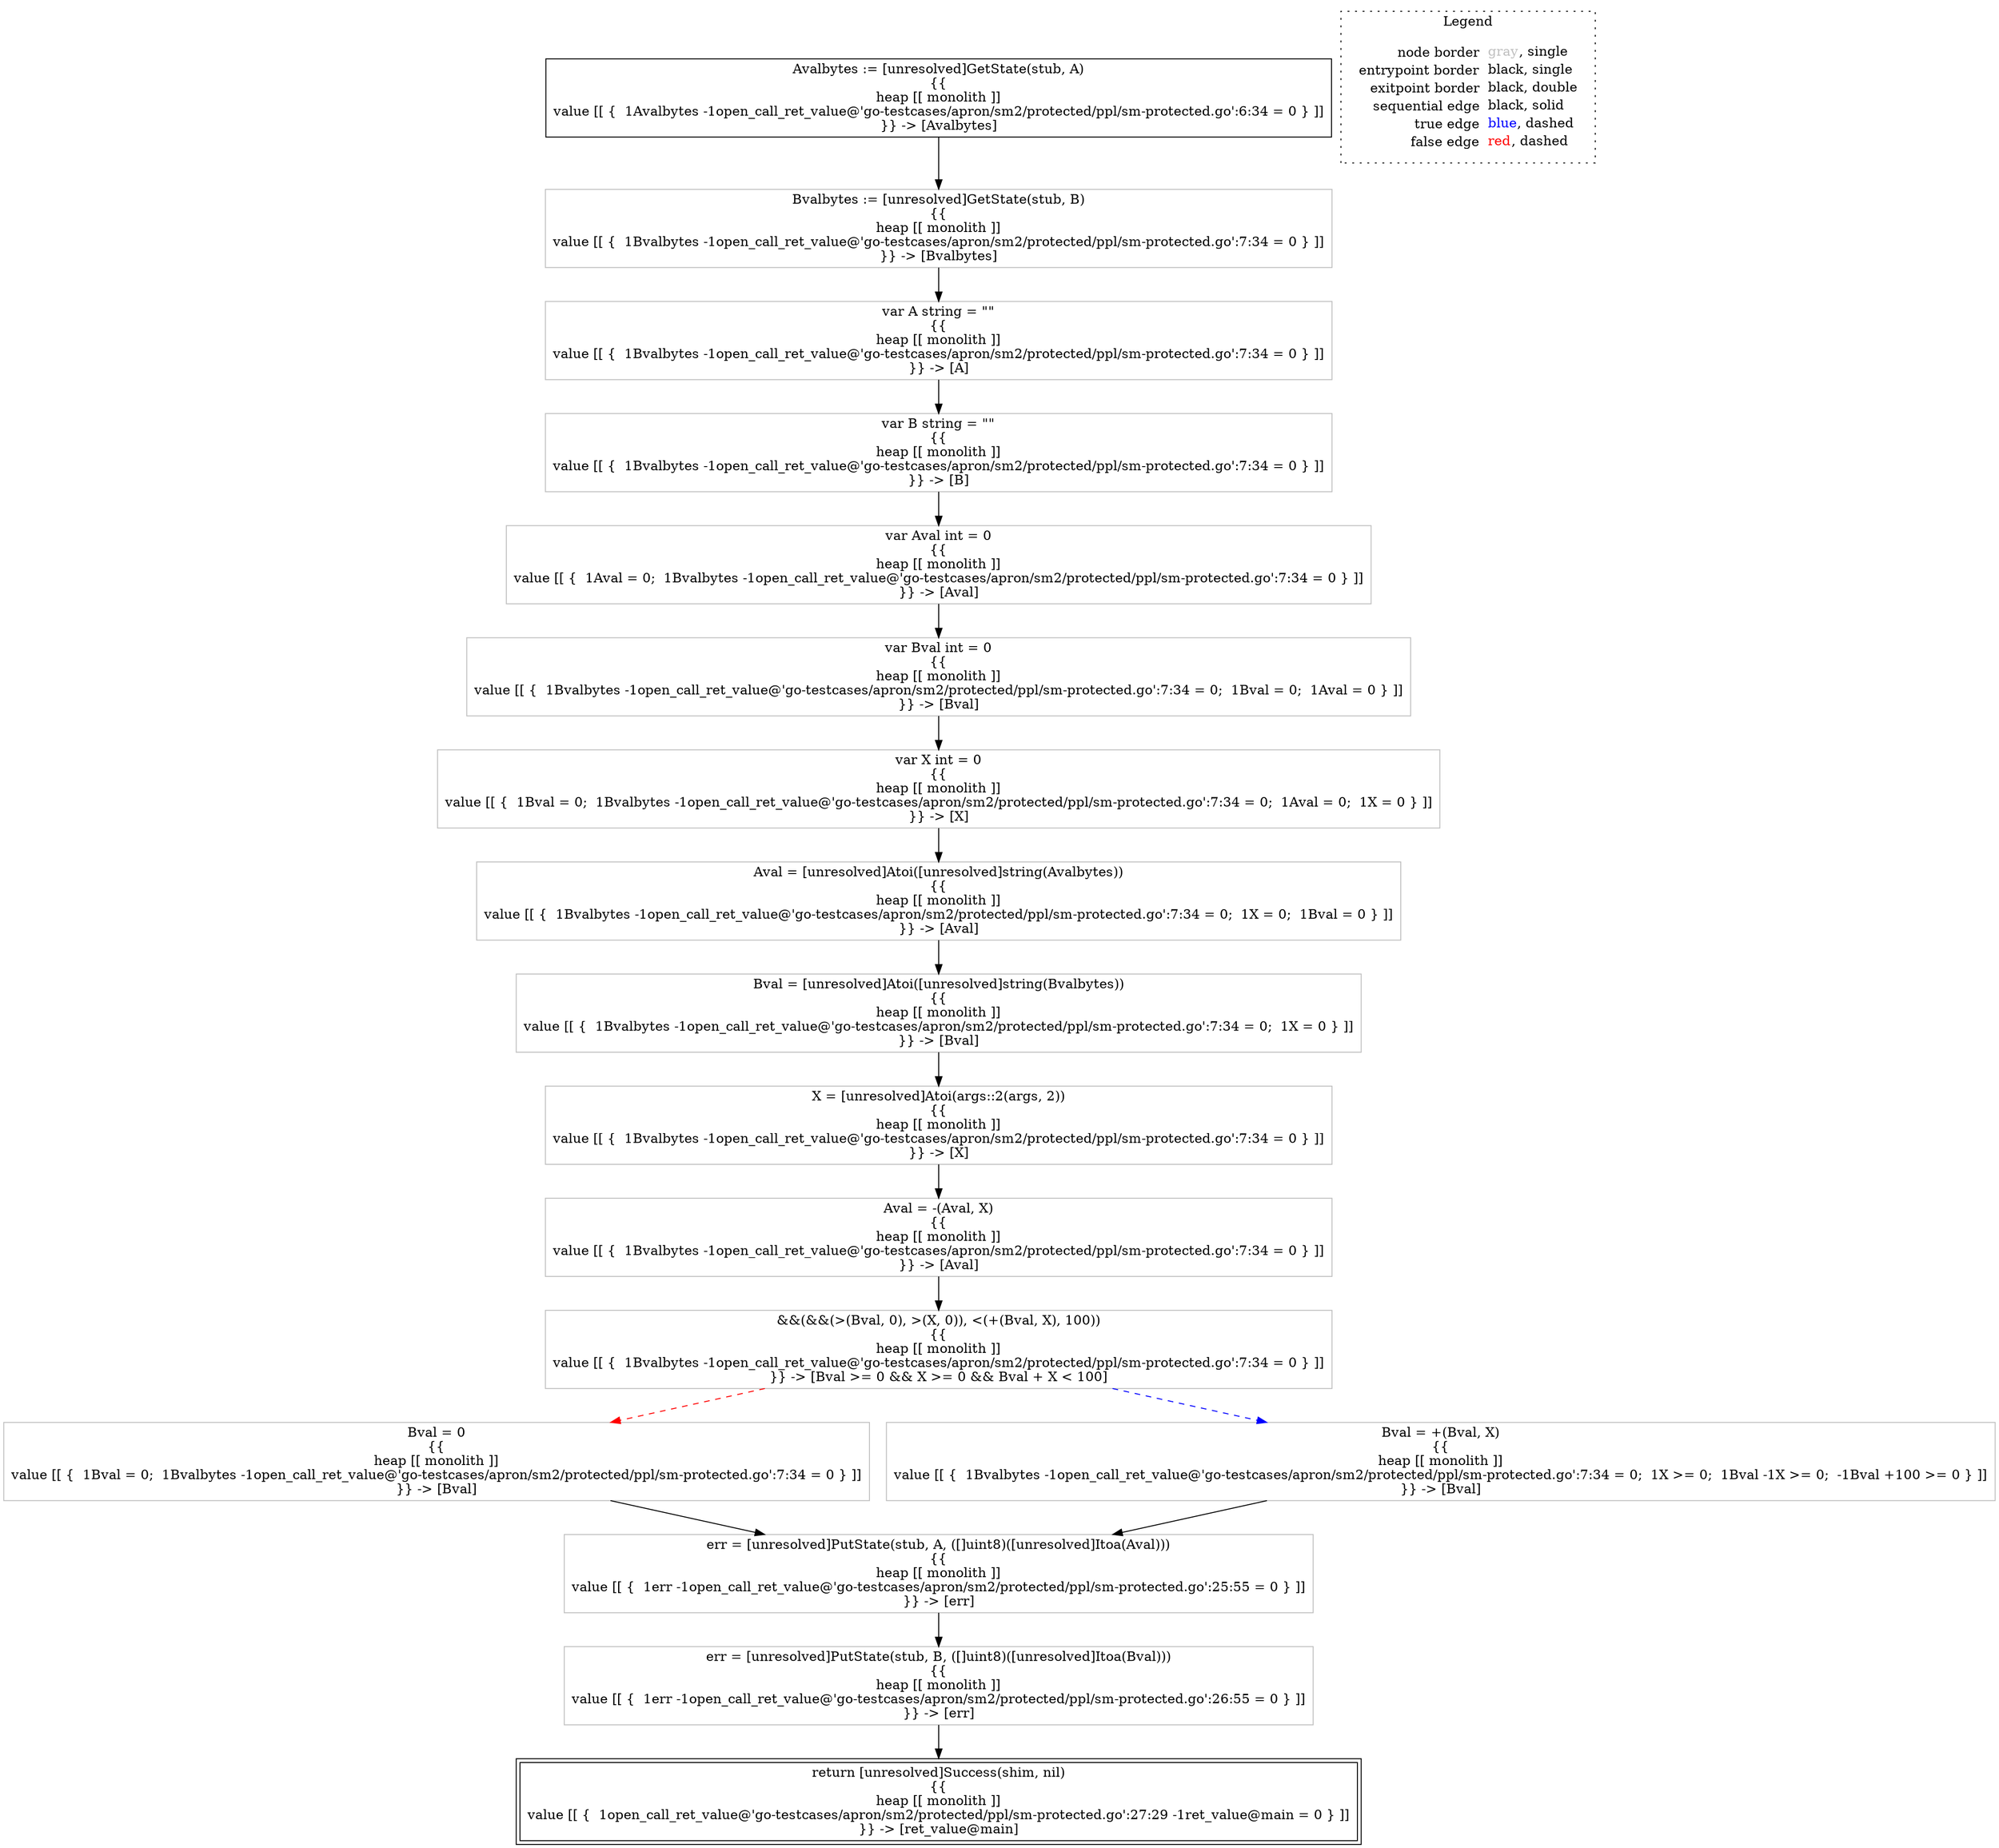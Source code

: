 digraph {
	"node0" [shape="rect",color="black",label=<Avalbytes := [unresolved]GetState(stub, A)<BR/>{{<BR/>heap [[ monolith ]]<BR/>value [[ {  1Avalbytes -1open_call_ret_value@'go-testcases/apron/sm2/protected/ppl/sm-protected.go':6:34 = 0 } ]]<BR/>}} -&gt; [Avalbytes]>];
	"node1" [shape="rect",color="black",peripheries="2",label=<return [unresolved]Success(shim, nil)<BR/>{{<BR/>heap [[ monolith ]]<BR/>value [[ {  1open_call_ret_value@'go-testcases/apron/sm2/protected/ppl/sm-protected.go':27:29 -1ret_value@main = 0 } ]]<BR/>}} -&gt; [ret_value@main]>];
	"node2" [shape="rect",color="gray",label=<var Bval int = 0<BR/>{{<BR/>heap [[ monolith ]]<BR/>value [[ {  1Bvalbytes -1open_call_ret_value@'go-testcases/apron/sm2/protected/ppl/sm-protected.go':7:34 = 0;  1Bval = 0;  1Aval = 0 } ]]<BR/>}} -&gt; [Bval]>];
	"node3" [shape="rect",color="gray",label=<Bval = 0<BR/>{{<BR/>heap [[ monolith ]]<BR/>value [[ {  1Bval = 0;  1Bvalbytes -1open_call_ret_value@'go-testcases/apron/sm2/protected/ppl/sm-protected.go':7:34 = 0 } ]]<BR/>}} -&gt; [Bval]>];
	"node4" [shape="rect",color="gray",label=<err = [unresolved]PutState(stub, A, ([]uint8)([unresolved]Itoa(Aval)))<BR/>{{<BR/>heap [[ monolith ]]<BR/>value [[ {  1err -1open_call_ret_value@'go-testcases/apron/sm2/protected/ppl/sm-protected.go':25:55 = 0 } ]]<BR/>}} -&gt; [err]>];
	"node5" [shape="rect",color="gray",label=<err = [unresolved]PutState(stub, B, ([]uint8)([unresolved]Itoa(Bval)))<BR/>{{<BR/>heap [[ monolith ]]<BR/>value [[ {  1err -1open_call_ret_value@'go-testcases/apron/sm2/protected/ppl/sm-protected.go':26:55 = 0 } ]]<BR/>}} -&gt; [err]>];
	"node6" [shape="rect",color="gray",label=<&amp;&amp;(&amp;&amp;(&gt;(Bval, 0), &gt;(X, 0)), &lt;(+(Bval, X), 100))<BR/>{{<BR/>heap [[ monolith ]]<BR/>value [[ {  1Bvalbytes -1open_call_ret_value@'go-testcases/apron/sm2/protected/ppl/sm-protected.go':7:34 = 0 } ]]<BR/>}} -&gt; [Bval &gt;= 0 &amp;&amp; X &gt;= 0 &amp;&amp; Bval + X &lt; 100]>];
	"node7" [shape="rect",color="gray",label=<var Aval int = 0<BR/>{{<BR/>heap [[ monolith ]]<BR/>value [[ {  1Aval = 0;  1Bvalbytes -1open_call_ret_value@'go-testcases/apron/sm2/protected/ppl/sm-protected.go':7:34 = 0 } ]]<BR/>}} -&gt; [Aval]>];
	"node8" [shape="rect",color="gray",label=<var A string = &quot;&quot;<BR/>{{<BR/>heap [[ monolith ]]<BR/>value [[ {  1Bvalbytes -1open_call_ret_value@'go-testcases/apron/sm2/protected/ppl/sm-protected.go':7:34 = 0 } ]]<BR/>}} -&gt; [A]>];
	"node9" [shape="rect",color="gray",label=<Aval = [unresolved]Atoi([unresolved]string(Avalbytes))<BR/>{{<BR/>heap [[ monolith ]]<BR/>value [[ {  1Bvalbytes -1open_call_ret_value@'go-testcases/apron/sm2/protected/ppl/sm-protected.go':7:34 = 0;  1X = 0;  1Bval = 0 } ]]<BR/>}} -&gt; [Aval]>];
	"node10" [shape="rect",color="gray",label=<Aval = -(Aval, X)<BR/>{{<BR/>heap [[ monolith ]]<BR/>value [[ {  1Bvalbytes -1open_call_ret_value@'go-testcases/apron/sm2/protected/ppl/sm-protected.go':7:34 = 0 } ]]<BR/>}} -&gt; [Aval]>];
	"node11" [shape="rect",color="gray",label=<Bval = +(Bval, X)<BR/>{{<BR/>heap [[ monolith ]]<BR/>value [[ {  1Bvalbytes -1open_call_ret_value@'go-testcases/apron/sm2/protected/ppl/sm-protected.go':7:34 = 0;  1X &gt;= 0;  1Bval -1X &gt;= 0;  -1Bval +100 &gt;= 0 } ]]<BR/>}} -&gt; [Bval]>];
	"node12" [shape="rect",color="gray",label=<var B string = &quot;&quot;<BR/>{{<BR/>heap [[ monolith ]]<BR/>value [[ {  1Bvalbytes -1open_call_ret_value@'go-testcases/apron/sm2/protected/ppl/sm-protected.go':7:34 = 0 } ]]<BR/>}} -&gt; [B]>];
	"node13" [shape="rect",color="gray",label=<X = [unresolved]Atoi(args::2(args, 2))<BR/>{{<BR/>heap [[ monolith ]]<BR/>value [[ {  1Bvalbytes -1open_call_ret_value@'go-testcases/apron/sm2/protected/ppl/sm-protected.go':7:34 = 0 } ]]<BR/>}} -&gt; [X]>];
	"node14" [shape="rect",color="gray",label=<Bvalbytes := [unresolved]GetState(stub, B)<BR/>{{<BR/>heap [[ monolith ]]<BR/>value [[ {  1Bvalbytes -1open_call_ret_value@'go-testcases/apron/sm2/protected/ppl/sm-protected.go':7:34 = 0 } ]]<BR/>}} -&gt; [Bvalbytes]>];
	"node15" [shape="rect",color="gray",label=<var X int = 0<BR/>{{<BR/>heap [[ monolith ]]<BR/>value [[ {  1Bval = 0;  1Bvalbytes -1open_call_ret_value@'go-testcases/apron/sm2/protected/ppl/sm-protected.go':7:34 = 0;  1Aval = 0;  1X = 0 } ]]<BR/>}} -&gt; [X]>];
	"node16" [shape="rect",color="gray",label=<Bval = [unresolved]Atoi([unresolved]string(Bvalbytes))<BR/>{{<BR/>heap [[ monolith ]]<BR/>value [[ {  1Bvalbytes -1open_call_ret_value@'go-testcases/apron/sm2/protected/ppl/sm-protected.go':7:34 = 0;  1X = 0 } ]]<BR/>}} -&gt; [Bval]>];
	"node0" -> "node14" [color="black"];
	"node2" -> "node15" [color="black"];
	"node3" -> "node4" [color="black"];
	"node4" -> "node5" [color="black"];
	"node5" -> "node1" [color="black"];
	"node6" -> "node3" [color="red",style="dashed"];
	"node6" -> "node11" [color="blue",style="dashed"];
	"node7" -> "node2" [color="black"];
	"node8" -> "node12" [color="black"];
	"node9" -> "node16" [color="black"];
	"node10" -> "node6" [color="black"];
	"node11" -> "node4" [color="black"];
	"node12" -> "node7" [color="black"];
	"node13" -> "node10" [color="black"];
	"node14" -> "node8" [color="black"];
	"node15" -> "node9" [color="black"];
	"node16" -> "node13" [color="black"];
subgraph cluster_legend {
	label="Legend";
	style=dotted;
	node [shape=plaintext];
	"legend" [label=<<table border="0" cellpadding="2" cellspacing="0" cellborder="0"><tr><td align="right">node border&nbsp;</td><td align="left"><font color="gray">gray</font>, single</td></tr><tr><td align="right">entrypoint border&nbsp;</td><td align="left"><font color="black">black</font>, single</td></tr><tr><td align="right">exitpoint border&nbsp;</td><td align="left"><font color="black">black</font>, double</td></tr><tr><td align="right">sequential edge&nbsp;</td><td align="left"><font color="black">black</font>, solid</td></tr><tr><td align="right">true edge&nbsp;</td><td align="left"><font color="blue">blue</font>, dashed</td></tr><tr><td align="right">false edge&nbsp;</td><td align="left"><font color="red">red</font>, dashed</td></tr></table>>];
}

}
